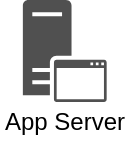 <mxfile version="14.6.13" type="device"><diagram id="JluaZ40gXcYrpVH5oraP" name="Seite-1"><mxGraphModel dx="1086" dy="966" grid="1" gridSize="10" guides="1" tooltips="1" connect="1" arrows="1" fold="1" page="1" pageScale="1" pageWidth="827" pageHeight="1169" math="0" shadow="0"><root><mxCell id="0"/><mxCell id="1" parent="0"/><mxCell id="OooKrfjHRHNRH_7OKkHD-1" value="" style="group" vertex="1" connectable="0" parent="1"><mxGeometry x="40.0" y="40" width="64.75" height="71.2" as="geometry"/></mxCell><mxCell id="OooKrfjHRHNRH_7OKkHD-2" value="App Server" style="text;html=1;strokeColor=none;fillColor=none;align=center;verticalAlign=middle;whiteSpace=wrap;rounded=0;" vertex="1" parent="OooKrfjHRHNRH_7OKkHD-1"><mxGeometry y="51.2" width="64.75" height="20" as="geometry"/></mxCell><mxCell id="OooKrfjHRHNRH_7OKkHD-3" value="" style="pointerEvents=1;shadow=0;dashed=0;html=1;strokeColor=none;fillColor=#505050;labelPosition=center;verticalLabelPosition=bottom;verticalAlign=top;outlineConnect=0;align=center;shape=mxgraph.office.servers.application_server;aspect=fixed;container=1;" vertex="1" parent="OooKrfjHRHNRH_7OKkHD-1"><mxGeometry x="11.43" width="41.9" height="51" as="geometry"/></mxCell></root></mxGraphModel></diagram></mxfile>